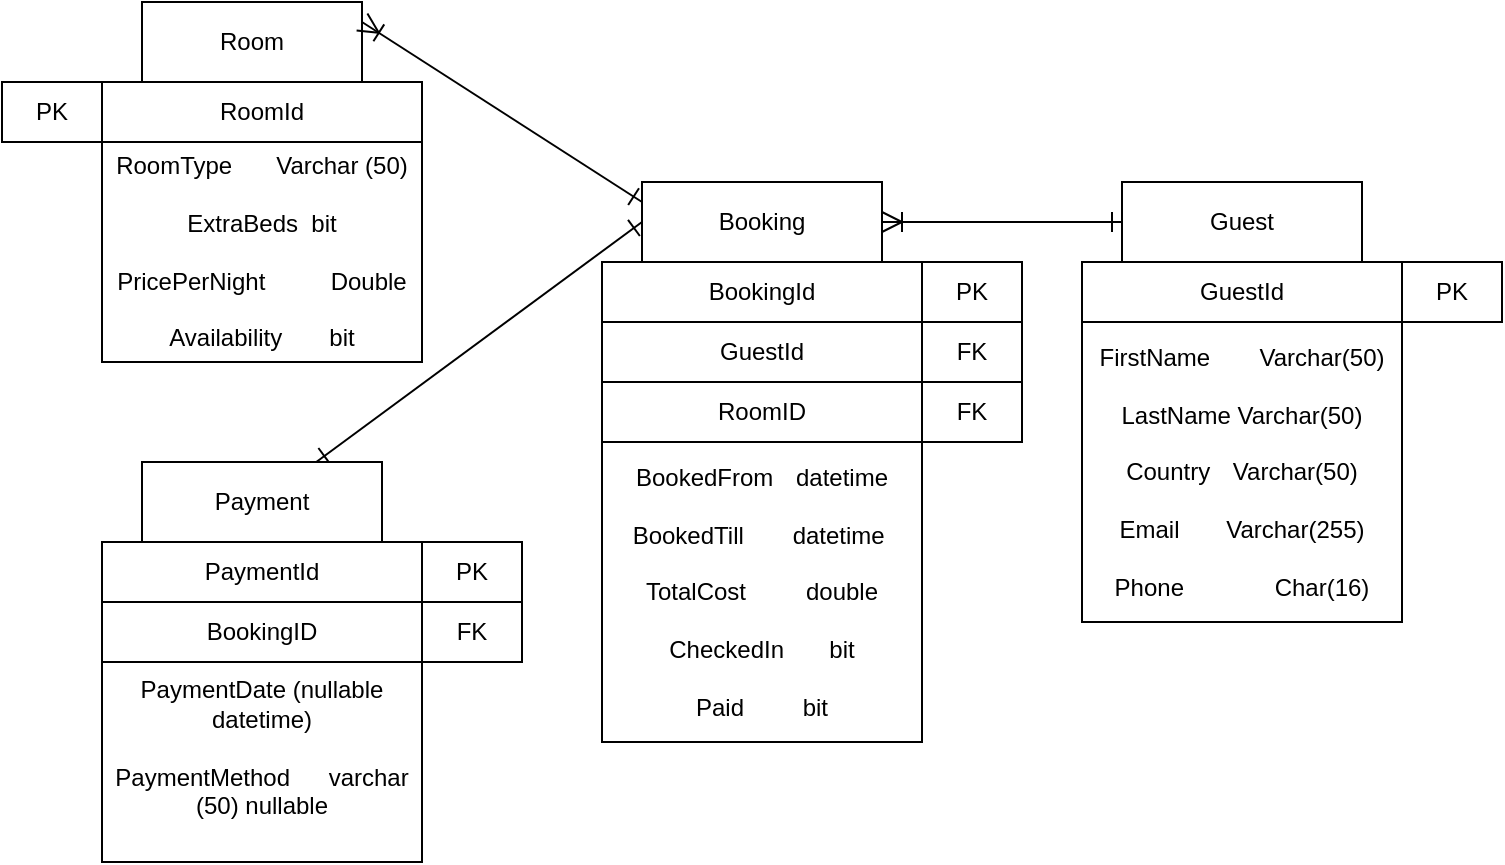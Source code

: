<mxfile version="26.1.1">
  <diagram id="C5RBs43oDa-KdzZeNtuy" name="Page-1">
    <mxGraphModel dx="880" dy="622" grid="1" gridSize="10" guides="1" tooltips="1" connect="1" arrows="1" fold="1" page="1" pageScale="1" pageWidth="827" pageHeight="1169" math="0" shadow="0">
      <root>
        <mxCell id="WIyWlLk6GJQsqaUBKTNV-0" />
        <mxCell id="WIyWlLk6GJQsqaUBKTNV-1" parent="WIyWlLk6GJQsqaUBKTNV-0" />
        <mxCell id="HQCwuj9eVv7yzhzFIaBb-8" style="edgeStyle=none;curved=1;rounded=0;orthogonalLoop=1;jettySize=auto;html=1;fontSize=12;startSize=8;endSize=8;entryX=0.75;entryY=1;entryDx=0;entryDy=0;" parent="WIyWlLk6GJQsqaUBKTNV-1" source="oh-a1XlR23PppMEcbNpq-1" target="oh-a1XlR23PppMEcbNpq-1" edge="1">
          <mxGeometry relative="1" as="geometry">
            <mxPoint x="540" y="60" as="targetPoint" />
          </mxGeometry>
        </mxCell>
        <mxCell id="oh-a1XlR23PppMEcbNpq-1" value="Guest" style="rounded=0;whiteSpace=wrap;html=1;" parent="WIyWlLk6GJQsqaUBKTNV-1" vertex="1">
          <mxGeometry x="570" y="130" width="120" height="40" as="geometry" />
        </mxCell>
        <mxCell id="oh-a1XlR23PppMEcbNpq-2" value="Room" style="rounded=0;whiteSpace=wrap;html=1;" parent="WIyWlLk6GJQsqaUBKTNV-1" vertex="1">
          <mxGeometry x="80" y="40" width="110" height="40" as="geometry" />
        </mxCell>
        <mxCell id="oh-a1XlR23PppMEcbNpq-8" value="RoomId" style="rounded=0;whiteSpace=wrap;html=1;" parent="WIyWlLk6GJQsqaUBKTNV-1" vertex="1">
          <mxGeometry x="60" y="80" width="160" height="30" as="geometry" />
        </mxCell>
        <mxCell id="oh-a1XlR23PppMEcbNpq-9" value="&lt;br&gt;&lt;div&gt;FirstName&lt;span style=&quot;white-space: pre;&quot;&gt;&#x9;&lt;/span&gt;Varchar(50)&lt;/div&gt;&lt;div&gt;&lt;br&gt;&lt;/div&gt;&lt;div&gt;LastName Varchar(50)&lt;br&gt;&lt;div&gt;&lt;br&gt;&lt;/div&gt;&lt;div&gt;Country&lt;span style=&quot;white-space: pre;&quot;&gt;&#x9;&lt;/span&gt;Varchar(50)&lt;/div&gt;&lt;div&gt;&lt;br&gt;&lt;/div&gt;&lt;div&gt;Email&lt;span style=&quot;white-space: pre;&quot;&gt;&#x9;&lt;/span&gt;Varchar(255)&lt;/div&gt;&lt;div&gt;&lt;br&gt;&lt;/div&gt;&lt;div&gt;Phone&lt;span style=&quot;white-space: pre;&quot;&gt;&#x9;&lt;/span&gt;&lt;span style=&quot;white-space: pre;&quot;&gt;&#x9;&lt;/span&gt;Char(16)&lt;/div&gt;&lt;div&gt;&lt;br&gt;&lt;/div&gt;&lt;/div&gt;" style="rounded=0;whiteSpace=wrap;html=1;" parent="WIyWlLk6GJQsqaUBKTNV-1" vertex="1">
          <mxGeometry x="550" y="200" width="160" height="150" as="geometry" />
        </mxCell>
        <mxCell id="oh-a1XlR23PppMEcbNpq-10" value="GuestId" style="rounded=0;whiteSpace=wrap;html=1;" parent="WIyWlLk6GJQsqaUBKTNV-1" vertex="1">
          <mxGeometry x="310" y="200" width="160" height="30" as="geometry" />
        </mxCell>
        <mxCell id="oh-a1XlR23PppMEcbNpq-27" value="&lt;span style=&quot;background-color: transparent; color: light-dark(rgb(0, 0, 0), rgb(255, 255, 255));&quot;&gt;RoomType&lt;/span&gt;&lt;span style=&quot;background-color: transparent; color: light-dark(rgb(0, 0, 0), rgb(255, 255, 255)); white-space: pre;&quot;&gt;&#x9;&lt;/span&gt;&lt;span style=&quot;background-color: transparent; color: light-dark(rgb(0, 0, 0), rgb(255, 255, 255));&quot;&gt;Varchar (50)&lt;/span&gt;&lt;div&gt;&lt;br&gt;&lt;/div&gt;&lt;div&gt;ExtraBeds&amp;nbsp; bit&lt;/div&gt;&lt;div&gt;&lt;br&gt;&lt;/div&gt;&lt;div&gt;PricePerNight&lt;span style=&quot;white-space: pre;&quot;&gt;&#x9;&lt;/span&gt;&lt;span style=&quot;white-space: pre;&quot;&gt;&#x9;&lt;/span&gt;Double&lt;/div&gt;&lt;div&gt;&lt;br&gt;&lt;/div&gt;&lt;div&gt;Availability&lt;span style=&quot;white-space: pre;&quot;&gt;&#x9;&lt;/span&gt;bit&lt;/div&gt;" style="rounded=0;whiteSpace=wrap;html=1;" parent="WIyWlLk6GJQsqaUBKTNV-1" vertex="1">
          <mxGeometry x="60" y="110" width="160" height="110" as="geometry" />
        </mxCell>
        <mxCell id="Wyw4PDvslsyLA-HNPknO-5" value="FK" style="rounded=0;whiteSpace=wrap;html=1;" parent="WIyWlLk6GJQsqaUBKTNV-1" vertex="1">
          <mxGeometry x="470" y="230" width="50" height="30" as="geometry" />
        </mxCell>
        <mxCell id="eM39JRxEwoiW4jFJELjV-8" value="GuestId" style="rounded=0;whiteSpace=wrap;html=1;" parent="WIyWlLk6GJQsqaUBKTNV-1" vertex="1">
          <mxGeometry x="550" y="170" width="160" height="30" as="geometry" />
        </mxCell>
        <mxCell id="HQCwuj9eVv7yzhzFIaBb-1" value="RoomID" style="rounded=0;whiteSpace=wrap;html=1;" parent="WIyWlLk6GJQsqaUBKTNV-1" vertex="1">
          <mxGeometry x="310" y="230" width="160" height="30" as="geometry" />
        </mxCell>
        <mxCell id="HQCwuj9eVv7yzhzFIaBb-2" value="FK" style="rounded=0;whiteSpace=wrap;html=1;" parent="WIyWlLk6GJQsqaUBKTNV-1" vertex="1">
          <mxGeometry x="470" y="200" width="50" height="30" as="geometry" />
        </mxCell>
        <mxCell id="HQCwuj9eVv7yzhzFIaBb-3" value="PK" style="rounded=0;whiteSpace=wrap;html=1;" parent="WIyWlLk6GJQsqaUBKTNV-1" vertex="1">
          <mxGeometry x="470" y="170" width="50" height="30" as="geometry" />
        </mxCell>
        <mxCell id="51U68C6_t3pZ4mv5aapx-3" style="edgeStyle=none;curved=1;rounded=0;orthogonalLoop=1;jettySize=auto;html=1;entryX=0;entryY=0.5;entryDx=0;entryDy=0;fontSize=12;startSize=8;endSize=8;endArrow=ERone;endFill=0;startArrow=ERoneToMany;startFill=0;" parent="WIyWlLk6GJQsqaUBKTNV-1" source="HQCwuj9eVv7yzhzFIaBb-4" target="oh-a1XlR23PppMEcbNpq-1" edge="1">
          <mxGeometry relative="1" as="geometry" />
        </mxCell>
        <mxCell id="XdIxA-gf3jeXOYAVqsMa-4" style="edgeStyle=none;curved=1;rounded=0;orthogonalLoop=1;jettySize=auto;html=1;entryX=1;entryY=0.25;entryDx=0;entryDy=0;fontSize=12;startSize=8;endSize=8;exitX=0;exitY=0.25;exitDx=0;exitDy=0;startArrow=ERone;startFill=0;endArrow=ERoneToMany;endFill=0;" edge="1" parent="WIyWlLk6GJQsqaUBKTNV-1" source="HQCwuj9eVv7yzhzFIaBb-4" target="oh-a1XlR23PppMEcbNpq-2">
          <mxGeometry relative="1" as="geometry">
            <mxPoint x="320" y="140" as="sourcePoint" />
          </mxGeometry>
        </mxCell>
        <mxCell id="HQCwuj9eVv7yzhzFIaBb-4" value="Booking" style="rounded=0;whiteSpace=wrap;html=1;" parent="WIyWlLk6GJQsqaUBKTNV-1" vertex="1">
          <mxGeometry x="330" y="130" width="120" height="40" as="geometry" />
        </mxCell>
        <mxCell id="HQCwuj9eVv7yzhzFIaBb-6" value="BookingId" style="rounded=0;whiteSpace=wrap;html=1;" parent="WIyWlLk6GJQsqaUBKTNV-1" vertex="1">
          <mxGeometry x="310" y="170" width="160" height="30" as="geometry" />
        </mxCell>
        <mxCell id="HQCwuj9eVv7yzhzFIaBb-7" value="BookedFrom&lt;span style=&quot;white-space: pre;&quot;&gt;&#x9;&lt;/span&gt;datetime&lt;div&gt;&lt;br&gt;&lt;/div&gt;&lt;div&gt;BookedTill&lt;span style=&quot;white-space: pre;&quot;&gt;&#x9;&lt;/span&gt;datetime&amp;nbsp;&lt;/div&gt;&lt;div&gt;&lt;br&gt;&lt;/div&gt;&lt;div&gt;TotalCost&lt;span style=&quot;white-space: pre;&quot;&gt;&#x9;&lt;/span&gt;&lt;span style=&quot;white-space: pre;&quot;&gt;&#x9;&lt;/span&gt;double&lt;/div&gt;&lt;div&gt;&lt;br&gt;&lt;/div&gt;&lt;div&gt;CheckedIn&lt;span style=&quot;white-space: pre;&quot;&gt;&#x9;&lt;/span&gt;bit&lt;/div&gt;&lt;div&gt;&lt;br&gt;&lt;/div&gt;&lt;div&gt;Paid&lt;span style=&quot;white-space: pre;&quot;&gt;&#x9;&lt;/span&gt;&lt;span style=&quot;white-space: pre;&quot;&gt;&#x9;&lt;/span&gt;bit&lt;/div&gt;" style="rounded=0;whiteSpace=wrap;html=1;" parent="WIyWlLk6GJQsqaUBKTNV-1" vertex="1">
          <mxGeometry x="310" y="260" width="160" height="150" as="geometry" />
        </mxCell>
        <mxCell id="MdDwh6W9Nou-fN1jvYJI-5" style="edgeStyle=none;curved=1;rounded=0;orthogonalLoop=1;jettySize=auto;html=1;fontSize=12;startSize=8;endSize=8;" parent="WIyWlLk6GJQsqaUBKTNV-1" source="MdDwh6W9Nou-fN1jvYJI-1" edge="1">
          <mxGeometry relative="1" as="geometry">
            <mxPoint x="140" y="440" as="targetPoint" />
          </mxGeometry>
        </mxCell>
        <mxCell id="MdDwh6W9Nou-fN1jvYJI-1" value="PaymentDate (nullable datetime)&lt;div&gt;&lt;br&gt;&lt;/div&gt;&lt;div&gt;PaymentMethod&lt;span style=&quot;white-space: pre;&quot;&gt;&#x9;&lt;/span&gt;varchar (50) nullable&lt;/div&gt;&lt;div&gt;&lt;br&gt;&lt;/div&gt;" style="rounded=0;whiteSpace=wrap;html=1;" parent="WIyWlLk6GJQsqaUBKTNV-1" vertex="1">
          <mxGeometry x="60" y="370" width="160" height="100" as="geometry" />
        </mxCell>
        <mxCell id="MdDwh6W9Nou-fN1jvYJI-4" style="edgeStyle=none;curved=1;rounded=0;orthogonalLoop=1;jettySize=auto;html=1;entryX=0;entryY=0.5;entryDx=0;entryDy=0;fontSize=12;startSize=8;endSize=8;endArrow=ERone;endFill=0;startArrow=ERone;startFill=0;" parent="WIyWlLk6GJQsqaUBKTNV-1" source="MdDwh6W9Nou-fN1jvYJI-2" target="HQCwuj9eVv7yzhzFIaBb-4" edge="1">
          <mxGeometry relative="1" as="geometry" />
        </mxCell>
        <mxCell id="MdDwh6W9Nou-fN1jvYJI-2" value="Payment" style="rounded=0;whiteSpace=wrap;html=1;" parent="WIyWlLk6GJQsqaUBKTNV-1" vertex="1">
          <mxGeometry x="80" y="270" width="120" height="40" as="geometry" />
        </mxCell>
        <mxCell id="MdDwh6W9Nou-fN1jvYJI-3" value="PaymentId" style="rounded=0;whiteSpace=wrap;html=1;" parent="WIyWlLk6GJQsqaUBKTNV-1" vertex="1">
          <mxGeometry x="60" y="310" width="160" height="30" as="geometry" />
        </mxCell>
        <mxCell id="XdIxA-gf3jeXOYAVqsMa-0" value="BookingID" style="rounded=0;whiteSpace=wrap;html=1;" vertex="1" parent="WIyWlLk6GJQsqaUBKTNV-1">
          <mxGeometry x="60" y="340" width="160" height="30" as="geometry" />
        </mxCell>
        <mxCell id="XdIxA-gf3jeXOYAVqsMa-1" value="PK" style="rounded=0;whiteSpace=wrap;html=1;" vertex="1" parent="WIyWlLk6GJQsqaUBKTNV-1">
          <mxGeometry x="710" y="170" width="50" height="30" as="geometry" />
        </mxCell>
        <mxCell id="XdIxA-gf3jeXOYAVqsMa-2" value="PK" style="rounded=0;whiteSpace=wrap;html=1;" vertex="1" parent="WIyWlLk6GJQsqaUBKTNV-1">
          <mxGeometry x="10" y="80" width="50" height="30" as="geometry" />
        </mxCell>
        <mxCell id="XdIxA-gf3jeXOYAVqsMa-5" value="PK" style="rounded=0;whiteSpace=wrap;html=1;" vertex="1" parent="WIyWlLk6GJQsqaUBKTNV-1">
          <mxGeometry x="220" y="310" width="50" height="30" as="geometry" />
        </mxCell>
        <mxCell id="XdIxA-gf3jeXOYAVqsMa-6" value="FK" style="rounded=0;whiteSpace=wrap;html=1;" vertex="1" parent="WIyWlLk6GJQsqaUBKTNV-1">
          <mxGeometry x="220" y="340" width="50" height="30" as="geometry" />
        </mxCell>
      </root>
    </mxGraphModel>
  </diagram>
</mxfile>
